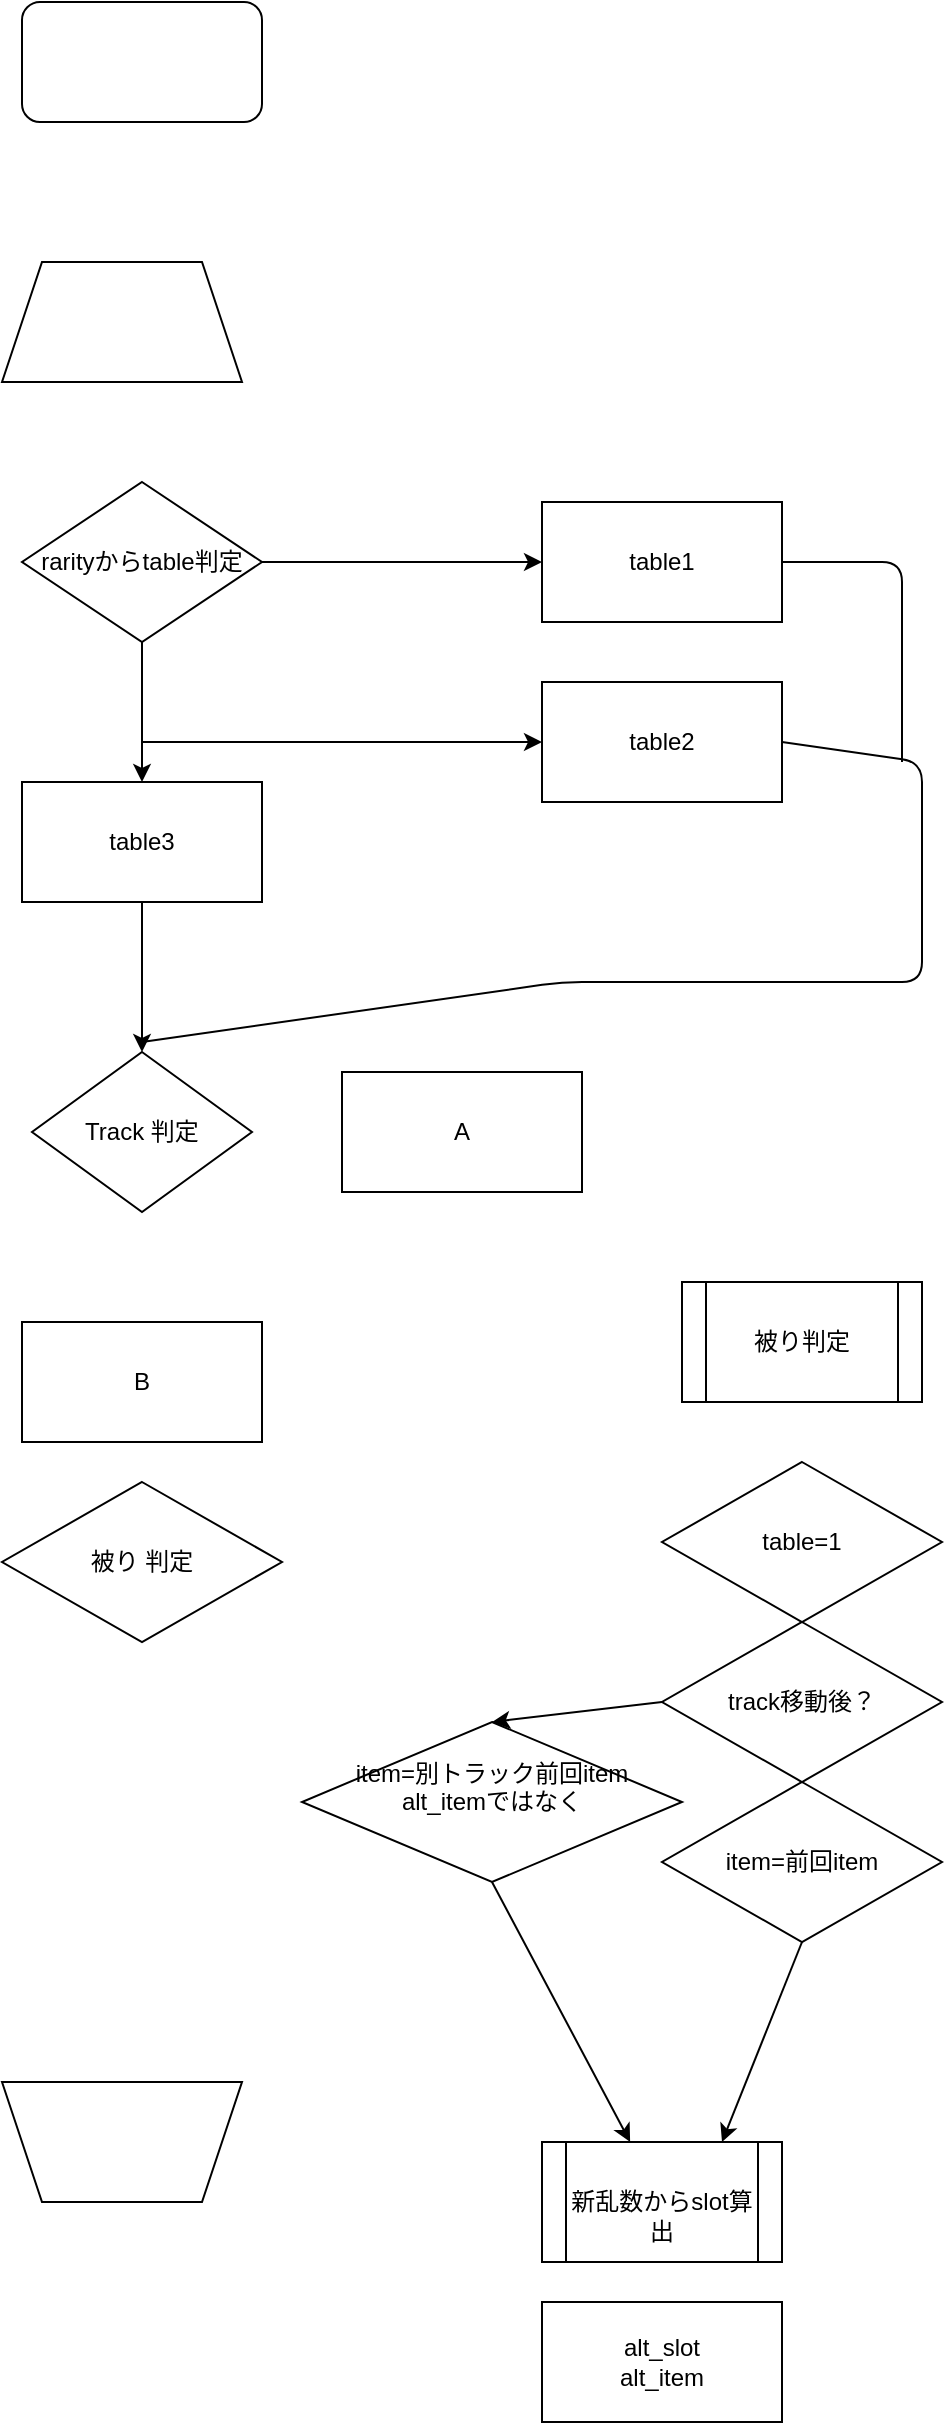<mxfile>
    <diagram id="IG0ap-XyJ5FSZ-UPnEdP" name="ページ1">
        <mxGraphModel dx="506" dy="936" grid="1" gridSize="10" guides="1" tooltips="1" connect="1" arrows="1" fold="1" page="1" pageScale="1" pageWidth="1169" pageHeight="1654" math="0" shadow="0">
            <root>
                <mxCell id="0"/>
                <mxCell id="1" parent="0"/>
                <mxCell id="2" value="" style="rounded=1;whiteSpace=wrap;html=1;" parent="1" vertex="1">
                    <mxGeometry x="330" y="30" width="120" height="60" as="geometry"/>
                </mxCell>
                <mxCell id="3" value="" style="shape=trapezoid;perimeter=trapezoidPerimeter;whiteSpace=wrap;html=1;fixedSize=1;" parent="1" vertex="1">
                    <mxGeometry x="320" y="160" width="120" height="60" as="geometry"/>
                </mxCell>
                <mxCell id="4" value="" style="shape=trapezoid;perimeter=trapezoidPerimeter;whiteSpace=wrap;html=1;fixedSize=1;flipH=0;flipV=1;" parent="1" vertex="1">
                    <mxGeometry x="320" y="1070" width="120" height="60" as="geometry"/>
                </mxCell>
                <mxCell id="5" value="rarityからtable判定" style="rhombus;whiteSpace=wrap;html=1;" parent="1" vertex="1">
                    <mxGeometry x="330" y="270" width="120" height="80" as="geometry"/>
                </mxCell>
                <mxCell id="6" value="table1" style="rounded=0;whiteSpace=wrap;html=1;" parent="1" vertex="1">
                    <mxGeometry x="590" y="280" width="120" height="60" as="geometry"/>
                </mxCell>
                <mxCell id="7" value="table2" style="rounded=0;whiteSpace=wrap;html=1;" parent="1" vertex="1">
                    <mxGeometry x="590" y="370" width="120" height="60" as="geometry"/>
                </mxCell>
                <mxCell id="8" value="table3" style="rounded=0;whiteSpace=wrap;html=1;" parent="1" vertex="1">
                    <mxGeometry x="330" y="420" width="120" height="60" as="geometry"/>
                </mxCell>
                <mxCell id="12" value="Track 判定" style="rhombus;whiteSpace=wrap;html=1;" parent="1" vertex="1">
                    <mxGeometry x="335" y="555" width="110" height="80" as="geometry"/>
                </mxCell>
                <mxCell id="15" value="A" style="rounded=0;whiteSpace=wrap;html=1;" parent="1" vertex="1">
                    <mxGeometry x="490" y="565" width="120" height="60" as="geometry"/>
                </mxCell>
                <mxCell id="16" value="B" style="rounded=0;whiteSpace=wrap;html=1;" parent="1" vertex="1">
                    <mxGeometry x="330" y="690" width="120" height="60" as="geometry"/>
                </mxCell>
                <mxCell id="17" value="被り 判定" style="rhombus;whiteSpace=wrap;html=1;" parent="1" vertex="1">
                    <mxGeometry x="320" y="770" width="140" height="80" as="geometry"/>
                </mxCell>
                <mxCell id="19" value="" style="endArrow=classic;html=1;entryX=0;entryY=0.5;entryDx=0;entryDy=0;exitX=1;exitY=0.5;exitDx=0;exitDy=0;" parent="1" source="5" target="6" edge="1">
                    <mxGeometry width="50" height="50" relative="1" as="geometry">
                        <mxPoint x="370" y="430" as="sourcePoint"/>
                        <mxPoint x="420" y="380" as="targetPoint"/>
                    </mxGeometry>
                </mxCell>
                <mxCell id="20" value="" style="endArrow=classic;html=1;exitX=0.5;exitY=1;exitDx=0;exitDy=0;entryX=0.5;entryY=0;entryDx=0;entryDy=0;" parent="1" source="5" target="8" edge="1">
                    <mxGeometry width="50" height="50" relative="1" as="geometry">
                        <mxPoint x="370" y="430" as="sourcePoint"/>
                        <mxPoint x="420" y="380" as="targetPoint"/>
                    </mxGeometry>
                </mxCell>
                <mxCell id="21" value="" style="endArrow=classic;html=1;entryX=0;entryY=0.5;entryDx=0;entryDy=0;" parent="1" target="7" edge="1">
                    <mxGeometry width="50" height="50" relative="1" as="geometry">
                        <mxPoint x="390" y="400" as="sourcePoint"/>
                        <mxPoint x="520" y="360" as="targetPoint"/>
                    </mxGeometry>
                </mxCell>
                <mxCell id="23" value="" style="endArrow=classic;html=1;entryX=0.5;entryY=0;entryDx=0;entryDy=0;" parent="1" source="8" target="12" edge="1">
                    <mxGeometry width="50" height="50" relative="1" as="geometry">
                        <mxPoint x="310" y="530" as="sourcePoint"/>
                        <mxPoint x="420" y="620" as="targetPoint"/>
                    </mxGeometry>
                </mxCell>
                <mxCell id="24" value="" style="endArrow=none;html=1;entryX=1;entryY=0.5;entryDx=0;entryDy=0;" parent="1" target="7" edge="1">
                    <mxGeometry width="50" height="50" relative="1" as="geometry">
                        <mxPoint x="390" y="550" as="sourcePoint"/>
                        <mxPoint x="550" y="480" as="targetPoint"/>
                        <Array as="points">
                            <mxPoint x="600" y="520"/>
                            <mxPoint x="780" y="520"/>
                            <mxPoint x="780" y="410"/>
                        </Array>
                    </mxGeometry>
                </mxCell>
                <mxCell id="25" value="" style="endArrow=none;html=1;entryX=1;entryY=0.5;entryDx=0;entryDy=0;" parent="1" target="6" edge="1">
                    <mxGeometry width="50" height="50" relative="1" as="geometry">
                        <mxPoint x="770" y="410" as="sourcePoint"/>
                        <mxPoint x="810" y="310" as="targetPoint"/>
                        <Array as="points">
                            <mxPoint x="770" y="310"/>
                        </Array>
                    </mxGeometry>
                </mxCell>
                <mxCell id="27" value="table=1" style="rhombus;whiteSpace=wrap;html=1;" parent="1" vertex="1">
                    <mxGeometry x="650" y="760" width="140" height="80" as="geometry"/>
                </mxCell>
                <mxCell id="28" value="item=前回item" style="rhombus;whiteSpace=wrap;html=1;" parent="1" vertex="1">
                    <mxGeometry x="650" y="920" width="140" height="80" as="geometry"/>
                </mxCell>
                <mxCell id="29" value="track移動後？" style="rhombus;whiteSpace=wrap;html=1;" parent="1" vertex="1">
                    <mxGeometry x="650" y="840" width="140" height="80" as="geometry"/>
                </mxCell>
                <mxCell id="30" value="item=別トラック前回item&lt;br&gt;alt_itemではなく&lt;div&gt;&lt;br&gt;&lt;/div&gt;" style="rhombus;whiteSpace=wrap;html=1;" parent="1" vertex="1">
                    <mxGeometry x="470" y="890" width="190" height="80" as="geometry"/>
                </mxCell>
                <mxCell id="31" value="被り判定" style="shape=process;whiteSpace=wrap;html=1;backgroundOutline=1;" parent="1" vertex="1">
                    <mxGeometry x="660" y="670" width="120" height="60" as="geometry"/>
                </mxCell>
                <mxCell id="32" value="&lt;br&gt;新乱数からslot算出" style="shape=process;whiteSpace=wrap;html=1;backgroundOutline=1;" parent="1" vertex="1">
                    <mxGeometry x="590" y="1100" width="120" height="60" as="geometry"/>
                </mxCell>
                <mxCell id="34" value="" style="endArrow=classic;html=1;exitX=0.5;exitY=1;exitDx=0;exitDy=0;entryX=0.75;entryY=0;entryDx=0;entryDy=0;" parent="1" source="28" target="32" edge="1">
                    <mxGeometry width="50" height="50" relative="1" as="geometry">
                        <mxPoint x="590" y="1060" as="sourcePoint"/>
                        <mxPoint x="640" y="1010" as="targetPoint"/>
                    </mxGeometry>
                </mxCell>
                <mxCell id="35" value="" style="endArrow=classic;html=1;exitX=0.5;exitY=1;exitDx=0;exitDy=0;" parent="1" source="30" target="32" edge="1">
                    <mxGeometry width="50" height="50" relative="1" as="geometry">
                        <mxPoint x="573" y="970" as="sourcePoint"/>
                        <mxPoint x="680" y="1080" as="targetPoint"/>
                    </mxGeometry>
                </mxCell>
                <mxCell id="36" value="" style="endArrow=classic;html=1;exitX=0;exitY=0.5;exitDx=0;exitDy=0;entryX=0.5;entryY=0;entryDx=0;entryDy=0;" parent="1" source="29" target="30" edge="1">
                    <mxGeometry width="50" height="50" relative="1" as="geometry">
                        <mxPoint x="580" y="1010" as="sourcePoint"/>
                        <mxPoint x="630" y="960" as="targetPoint"/>
                    </mxGeometry>
                </mxCell>
                <mxCell id="37" value="alt_slot&lt;br&gt;alt_item" style="rounded=0;whiteSpace=wrap;html=1;" parent="1" vertex="1">
                    <mxGeometry x="590" y="1180" width="120" height="60" as="geometry"/>
                </mxCell>
            </root>
        </mxGraphModel>
    </diagram>
    <diagram id="7yrAk81TWiosZOR3Czge" name="ページ2">
        <mxGraphModel dx="888" dy="936" grid="1" gridSize="10" guides="1" tooltips="1" connect="1" arrows="1" fold="1" page="1" pageScale="1" pageWidth="1169" pageHeight="1654" math="0" shadow="0">
            <root>
                <mxCell id="0"/>
                <mxCell id="1" parent="0"/>
                <mxCell id="1pXy8yvUm2vmanfhJKGn-5" value="" style="edgeStyle=none;html=1;" edge="1" parent="1" source="swoDX3XelBpUY5UDLemF-1" target="1pXy8yvUm2vmanfhJKGn-4">
                    <mxGeometry relative="1" as="geometry"/>
                </mxCell>
                <mxCell id="swoDX3XelBpUY5UDLemF-1" value="num,item" style="rounded=0;whiteSpace=wrap;html=1;" parent="1" vertex="1">
                    <mxGeometry x="220" y="220" width="120" height="60" as="geometry"/>
                </mxCell>
                <mxCell id="swoDX3XelBpUY5UDLemF-2" value="alt_item有無" style="rhombus;whiteSpace=wrap;html=1;" parent="1" vertex="1">
                    <mxGeometry x="660" y="917" width="80" height="80" as="geometry"/>
                </mxCell>
                <mxCell id="swoDX3XelBpUY5UDLemF-3" value="alt_num, alt_item" style="rounded=0;whiteSpace=wrap;html=1;" parent="1" vertex="1">
                    <mxGeometry x="560" y="1037" width="120" height="60" as="geometry"/>
                </mxCell>
                <mxCell id="swoDX3XelBpUY5UDLemF-4" value="current track" style="rhombus;whiteSpace=wrap;html=1;" parent="1" vertex="1">
                    <mxGeometry x="120" width="120" height="80" as="geometry"/>
                </mxCell>
                <mxCell id="1pXy8yvUm2vmanfhJKGn-2" value="" style="edgeStyle=none;html=1;exitX=0.5;exitY=1;exitDx=0;exitDy=0;" edge="1" parent="1" source="swoDX3XelBpUY5UDLemF-5" target="1pXy8yvUm2vmanfhJKGn-1">
                    <mxGeometry relative="1" as="geometry"/>
                </mxCell>
                <mxCell id="1pXy8yvUm2vmanfhJKGn-15" value="B" style="edgeLabel;html=1;align=center;verticalAlign=middle;resizable=0;points=[];" vertex="1" connectable="0" parent="1pXy8yvUm2vmanfhJKGn-2">
                    <mxGeometry x="-0.081" y="-1" relative="1" as="geometry">
                        <mxPoint as="offset"/>
                    </mxGeometry>
                </mxCell>
                <mxCell id="swoDX3XelBpUY5UDLemF-5" value="prev_track=B" style="rhombus;whiteSpace=wrap;html=1;" parent="1" vertex="1">
                    <mxGeometry x="20" y="70" width="80" height="80" as="geometry"/>
                </mxCell>
                <mxCell id="1pXy8yvUm2vmanfhJKGn-16" style="edgeStyle=none;html=1;exitX=0.5;exitY=1;exitDx=0;exitDy=0;entryX=0;entryY=0;entryDx=0;entryDy=0;" edge="1" parent="1" source="swoDX3XelBpUY5UDLemF-7" target="1pXy8yvUm2vmanfhJKGn-3">
                    <mxGeometry relative="1" as="geometry">
                        <Array as="points">
                            <mxPoint x="60" y="460"/>
                            <mxPoint x="160" y="470"/>
                            <mxPoint x="170" y="160"/>
                        </Array>
                    </mxGeometry>
                </mxCell>
                <mxCell id="swoDX3XelBpUY5UDLemF-7" value="continue" style="shape=process;whiteSpace=wrap;html=1;backgroundOutline=1;" parent="1" vertex="1">
                    <mxGeometry y="300" width="120" height="60" as="geometry"/>
                </mxCell>
                <mxCell id="swoDX3XelBpUY5UDLemF-8" value="" style="endArrow=classic;html=1;exitX=0.5;exitY=1;exitDx=0;exitDy=0;entryX=0.5;entryY=0;entryDx=0;entryDy=0;" parent="1" source="1pXy8yvUm2vmanfhJKGn-1" target="swoDX3XelBpUY5UDLemF-7" edge="1">
                    <mxGeometry width="50" height="50" relative="1" as="geometry">
                        <mxPoint x="190" y="290" as="sourcePoint"/>
                        <mxPoint x="240" y="240" as="targetPoint"/>
                    </mxGeometry>
                </mxCell>
                <mxCell id="swoDX3XelBpUY5UDLemF-9" value="" style="endArrow=classic;html=1;entryX=0.5;entryY=0;entryDx=0;entryDy=0;exitX=1;exitY=0.5;exitDx=0;exitDy=0;" parent="1" source="swoDX3XelBpUY5UDLemF-5" target="1pXy8yvUm2vmanfhJKGn-3" edge="1">
                    <mxGeometry width="50" height="50" relative="1" as="geometry">
                        <mxPoint x="190" y="290" as="sourcePoint"/>
                        <mxPoint x="240" y="240" as="targetPoint"/>
                        <Array as="points">
                            <mxPoint x="260" y="110"/>
                        </Array>
                    </mxGeometry>
                </mxCell>
                <mxCell id="1pXy8yvUm2vmanfhJKGn-14" value="A" style="edgeLabel;html=1;align=center;verticalAlign=middle;resizable=0;points=[];" vertex="1" connectable="0" parent="swoDX3XelBpUY5UDLemF-9">
                    <mxGeometry x="-0.324" y="2" relative="1" as="geometry">
                        <mxPoint as="offset"/>
                    </mxGeometry>
                </mxCell>
                <mxCell id="swoDX3XelBpUY5UDLemF-10" value="print" style="rounded=0;whiteSpace=wrap;html=1;" parent="1" vertex="1">
                    <mxGeometry x="670" y="1247" width="120" height="60" as="geometry"/>
                </mxCell>
                <mxCell id="swoDX3XelBpUY5UDLemF-11" value="" style="endArrow=classic;html=1;exitX=0;exitY=0.5;exitDx=0;exitDy=0;" parent="1" source="swoDX3XelBpUY5UDLemF-2" target="swoDX3XelBpUY5UDLemF-3" edge="1">
                    <mxGeometry width="50" height="50" relative="1" as="geometry">
                        <mxPoint x="580" y="1067" as="sourcePoint"/>
                        <mxPoint x="630" y="1017" as="targetPoint"/>
                    </mxGeometry>
                </mxCell>
                <mxCell id="swoDX3XelBpUY5UDLemF-16" value="あり" style="edgeLabel;html=1;align=center;verticalAlign=middle;resizable=0;points=[];" parent="swoDX3XelBpUY5UDLemF-11" vertex="1" connectable="0">
                    <mxGeometry x="-0.141" y="-1" relative="1" as="geometry">
                        <mxPoint as="offset"/>
                    </mxGeometry>
                </mxCell>
                <mxCell id="swoDX3XelBpUY5UDLemF-12" value="" style="endArrow=classic;html=1;exitX=1;exitY=0.5;exitDx=0;exitDy=0;entryX=0.75;entryY=0;entryDx=0;entryDy=0;" parent="1" source="swoDX3XelBpUY5UDLemF-2" target="swoDX3XelBpUY5UDLemF-10" edge="1">
                    <mxGeometry width="50" height="50" relative="1" as="geometry">
                        <mxPoint x="590" y="1067" as="sourcePoint"/>
                        <mxPoint x="640" y="1017" as="targetPoint"/>
                        <Array as="points">
                            <mxPoint x="760" y="987"/>
                        </Array>
                    </mxGeometry>
                </mxCell>
                <mxCell id="swoDX3XelBpUY5UDLemF-17" value="なし&lt;div&gt;&lt;br&gt;&lt;/div&gt;" style="edgeLabel;html=1;align=center;verticalAlign=middle;resizable=0;points=[];" parent="swoDX3XelBpUY5UDLemF-12" vertex="1" connectable="0">
                    <mxGeometry x="-0.148" relative="1" as="geometry">
                        <mxPoint as="offset"/>
                    </mxGeometry>
                </mxCell>
                <mxCell id="swoDX3XelBpUY5UDLemF-13" value="" style="endArrow=classic;html=1;entryX=0.445;entryY=0.051;entryDx=0;entryDy=0;exitX=0.5;exitY=1;exitDx=0;exitDy=0;entryPerimeter=0;" parent="1" source="swoDX3XelBpUY5UDLemF-3" target="swoDX3XelBpUY5UDLemF-10" edge="1">
                    <mxGeometry width="50" height="50" relative="1" as="geometry">
                        <mxPoint x="590" y="1067" as="sourcePoint"/>
                        <mxPoint x="640" y="1017" as="targetPoint"/>
                    </mxGeometry>
                </mxCell>
                <mxCell id="swoDX3XelBpUY5UDLemF-14" value="" style="endArrow=classic;html=1;exitX=0;exitY=0.5;exitDx=0;exitDy=0;entryX=0.5;entryY=0;entryDx=0;entryDy=0;" parent="1" source="swoDX3XelBpUY5UDLemF-4" target="swoDX3XelBpUY5UDLemF-5" edge="1">
                    <mxGeometry width="50" height="50" relative="1" as="geometry">
                        <mxPoint x="10" y="200" as="sourcePoint"/>
                        <mxPoint x="60" y="150" as="targetPoint"/>
                    </mxGeometry>
                </mxCell>
                <mxCell id="swoDX3XelBpUY5UDLemF-15" value="A" style="edgeLabel;html=1;align=center;verticalAlign=middle;resizable=0;points=[];" parent="swoDX3XelBpUY5UDLemF-14" vertex="1" connectable="0">
                    <mxGeometry x="0.149" y="-3" relative="1" as="geometry">
                        <mxPoint as="offset"/>
                    </mxGeometry>
                </mxCell>
                <mxCell id="swoDX3XelBpUY5UDLemF-19" value="前回がaltありの場合の被り判定" style="shape=process;whiteSpace=wrap;html=1;backgroundOutline=1;" parent="1" vertex="1">
                    <mxGeometry x="850" y="860" width="120" height="60" as="geometry"/>
                </mxCell>
                <mxCell id="qQuHpPzy6oQsBApfHEBG-1" value="&lt;span style=&quot;color: rgb(0, 0, 0);&quot;&gt;前回がalt？&lt;/span&gt;" style="rhombus;whiteSpace=wrap;html=1;" parent="1" vertex="1">
                    <mxGeometry x="740" y="770" width="80" height="80" as="geometry"/>
                </mxCell>
                <mxCell id="qQuHpPzy6oQsBApfHEBG-2" value="" style="endArrow=classic;html=1;entryX=0.5;entryY=0;entryDx=0;entryDy=0;exitX=1;exitY=0.5;exitDx=0;exitDy=0;" parent="1" source="qQuHpPzy6oQsBApfHEBG-1" target="swoDX3XelBpUY5UDLemF-19" edge="1">
                    <mxGeometry width="50" height="50" relative="1" as="geometry">
                        <mxPoint x="710" y="850" as="sourcePoint"/>
                        <mxPoint x="640" y="880" as="targetPoint"/>
                    </mxGeometry>
                </mxCell>
                <mxCell id="qQuHpPzy6oQsBApfHEBG-3" value="" style="endArrow=classic;html=1;exitX=0.5;exitY=1;exitDx=0;exitDy=0;" parent="1" source="qQuHpPzy6oQsBApfHEBG-1" target="swoDX3XelBpUY5UDLemF-2" edge="1">
                    <mxGeometry width="50" height="50" relative="1" as="geometry">
                        <mxPoint x="570" y="950" as="sourcePoint"/>
                        <mxPoint x="620" y="900" as="targetPoint"/>
                    </mxGeometry>
                </mxCell>
                <mxCell id="qQuHpPzy6oQsBApfHEBG-4" value="current_track = B&lt;br&gt;tr_prev_item = tr_alt_item" style="rounded=0;whiteSpace=wrap;html=1;" parent="1" vertex="1">
                    <mxGeometry x="200" y="720" width="160" height="60" as="geometry"/>
                </mxCell>
                <mxCell id="1pXy8yvUm2vmanfhJKGn-1" value="&lt;span style=&quot;color: rgb(0, 0, 0);&quot;&gt;prev_track=A&lt;/span&gt;" style="rounded=0;whiteSpace=wrap;html=1;" vertex="1" parent="1">
                    <mxGeometry y="190" width="120" height="60" as="geometry"/>
                </mxCell>
                <mxCell id="1pXy8yvUm2vmanfhJKGn-3" value="&lt;span style=&quot;color: rgb(0, 0, 0);&quot;&gt;prev_track=A&lt;/span&gt;" style="rounded=0;whiteSpace=wrap;html=1;" vertex="1" parent="1">
                    <mxGeometry x="220" y="160" width="120" height="60" as="geometry"/>
                </mxCell>
                <mxCell id="1pXy8yvUm2vmanfhJKGn-6" value="" style="edgeStyle=none;html=1;exitX=0.5;exitY=1;exitDx=0;exitDy=0;" edge="1" parent="1" source="1pXy8yvUm2vmanfhJKGn-7" target="qQuHpPzy6oQsBApfHEBG-4">
                    <mxGeometry relative="1" as="geometry"/>
                </mxCell>
                <mxCell id="1pXy8yvUm2vmanfhJKGn-8" value="" style="edgeStyle=none;html=1;exitX=0.5;exitY=1;exitDx=0;exitDy=0;" edge="1" parent="1" source="1pXy8yvUm2vmanfhJKGn-9" target="1pXy8yvUm2vmanfhJKGn-7">
                    <mxGeometry relative="1" as="geometry"/>
                </mxCell>
                <mxCell id="1pXy8yvUm2vmanfhJKGn-10" value="" style="edgeStyle=none;html=1;" edge="1" parent="1" source="1pXy8yvUm2vmanfhJKGn-4" target="1pXy8yvUm2vmanfhJKGn-9">
                    <mxGeometry relative="1" as="geometry"/>
                </mxCell>
                <mxCell id="1pXy8yvUm2vmanfhJKGn-4" value="&lt;span style=&quot;color: rgb(0, 0, 0);&quot;&gt;・前回がB&lt;br&gt;&lt;/span&gt;" style="rhombus;whiteSpace=wrap;html=1;" vertex="1" parent="1">
                    <mxGeometry x="195" y="327" width="170" height="110" as="geometry"/>
                </mxCell>
                <mxCell id="1pXy8yvUm2vmanfhJKGn-7" value="tr_alt_slot, &lt;br&gt;tr_alt_item" style="rounded=0;whiteSpace=wrap;html=1;" vertex="1" parent="1">
                    <mxGeometry x="220" y="617" width="120" height="60" as="geometry"/>
                </mxCell>
                <mxCell id="1pXy8yvUm2vmanfhJKGn-12" value="" style="edgeStyle=none;html=1;entryX=0.5;entryY=0;entryDx=0;entryDy=0;exitX=0.971;exitY=0.5;exitDx=0;exitDy=0;exitPerimeter=0;" edge="1" parent="1" source="1pXy8yvUm2vmanfhJKGn-4" target="1pXy8yvUm2vmanfhJKGn-11">
                    <mxGeometry relative="1" as="geometry">
                        <mxPoint x="400" y="410" as="sourcePoint"/>
                    </mxGeometry>
                </mxCell>
                <mxCell id="1pXy8yvUm2vmanfhJKGn-17" value="NO" style="edgeLabel;html=1;align=center;verticalAlign=middle;resizable=0;points=[];" vertex="1" connectable="0" parent="1pXy8yvUm2vmanfhJKGn-12">
                    <mxGeometry x="-0.029" y="6" relative="1" as="geometry">
                        <mxPoint as="offset"/>
                    </mxGeometry>
                </mxCell>
                <mxCell id="1pXy8yvUm2vmanfhJKGn-9" value="&lt;span style=&quot;color: rgb(0, 0, 0);&quot;&gt;&lt;br&gt;・被りありテーブル&lt;br&gt;・item==tr_prev_item&lt;br&gt;&lt;br&gt;&lt;/span&gt;" style="rhombus;whiteSpace=wrap;html=1;" vertex="1" parent="1">
                    <mxGeometry x="195" y="467" width="170" height="110" as="geometry"/>
                </mxCell>
                <mxCell id="1pXy8yvUm2vmanfhJKGn-19" value="" style="edgeStyle=none;html=1;" edge="1" parent="1" source="1pXy8yvUm2vmanfhJKGn-11" target="1pXy8yvUm2vmanfhJKGn-18">
                    <mxGeometry relative="1" as="geometry"/>
                </mxCell>
                <mxCell id="1pXy8yvUm2vmanfhJKGn-22" value="有り" style="edgeLabel;html=1;align=center;verticalAlign=middle;resizable=0;points=[];" vertex="1" connectable="0" parent="1pXy8yvUm2vmanfhJKGn-19">
                    <mxGeometry x="-0.483" y="-1" relative="1" as="geometry">
                        <mxPoint as="offset"/>
                    </mxGeometry>
                </mxCell>
                <mxCell id="1pXy8yvUm2vmanfhJKGn-11" value="alt_item有無" style="rhombus;whiteSpace=wrap;html=1;" vertex="1" parent="1">
                    <mxGeometry x="440" y="467" width="80" height="80" as="geometry"/>
                </mxCell>
                <mxCell id="1pXy8yvUm2vmanfhJKGn-21" value="" style="edgeStyle=none;html=1;" edge="1" parent="1" source="1pXy8yvUm2vmanfhJKGn-18" target="1pXy8yvUm2vmanfhJKGn-20">
                    <mxGeometry relative="1" as="geometry"/>
                </mxCell>
                <mxCell id="1pXy8yvUm2vmanfhJKGn-18" value="alt_slot&lt;br&gt;alt_item" style="rounded=0;whiteSpace=wrap;html=1;" vertex="1" parent="1">
                    <mxGeometry x="420" y="617" width="120" height="60" as="geometry"/>
                </mxCell>
                <mxCell id="1pXy8yvUm2vmanfhJKGn-20" value="current_track = B&lt;br&gt;tr_prev_item = alt_item" style="rounded=0;whiteSpace=wrap;html=1;" vertex="1" parent="1">
                    <mxGeometry x="400" y="720" width="160" height="60" as="geometry"/>
                </mxCell>
                <mxCell id="1pXy8yvUm2vmanfhJKGn-23" value="print" style="rounded=0;whiteSpace=wrap;html=1;" vertex="1" parent="1">
                    <mxGeometry x="260" y="937" width="120" height="60" as="geometry"/>
                </mxCell>
            </root>
        </mxGraphModel>
    </diagram>
</mxfile>